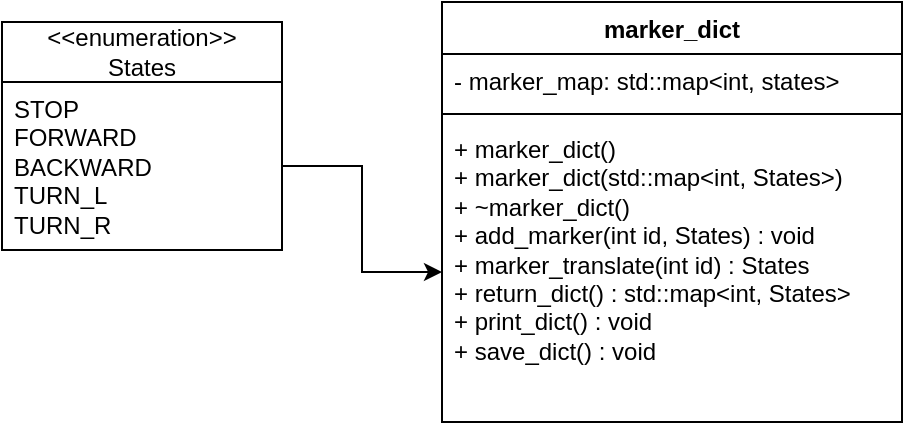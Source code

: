 <mxfile version="24.4.10" type="github">
  <diagram id="C5RBs43oDa-KdzZeNtuy" name="Page-1">
    <mxGraphModel dx="1420" dy="734" grid="1" gridSize="10" guides="1" tooltips="1" connect="1" arrows="1" fold="1" page="1" pageScale="1" pageWidth="827" pageHeight="1169" math="0" shadow="0">
      <root>
        <mxCell id="WIyWlLk6GJQsqaUBKTNV-0" />
        <mxCell id="WIyWlLk6GJQsqaUBKTNV-1" parent="WIyWlLk6GJQsqaUBKTNV-0" />
        <mxCell id="JyopJMTUg4JKFxNpWURY-8" value="marker_dict" style="swimlane;fontStyle=1;align=center;verticalAlign=top;childLayout=stackLayout;horizontal=1;startSize=26;horizontalStack=0;resizeParent=1;resizeParentMax=0;resizeLast=0;collapsible=1;marginBottom=0;whiteSpace=wrap;html=1;" parent="WIyWlLk6GJQsqaUBKTNV-1" vertex="1">
          <mxGeometry x="330" y="340" width="230" height="210" as="geometry" />
        </mxCell>
        <mxCell id="JyopJMTUg4JKFxNpWURY-9" value="- marker_map: std::map&amp;lt;int, states&amp;gt;" style="text;strokeColor=none;fillColor=none;align=left;verticalAlign=top;spacingLeft=4;spacingRight=4;overflow=hidden;rotatable=0;points=[[0,0.5],[1,0.5]];portConstraint=eastwest;whiteSpace=wrap;html=1;" parent="JyopJMTUg4JKFxNpWURY-8" vertex="1">
          <mxGeometry y="26" width="230" height="26" as="geometry" />
        </mxCell>
        <mxCell id="JyopJMTUg4JKFxNpWURY-10" value="" style="line;strokeWidth=1;fillColor=none;align=left;verticalAlign=middle;spacingTop=-1;spacingLeft=3;spacingRight=3;rotatable=0;labelPosition=right;points=[];portConstraint=eastwest;strokeColor=inherit;" parent="JyopJMTUg4JKFxNpWURY-8" vertex="1">
          <mxGeometry y="52" width="230" height="8" as="geometry" />
        </mxCell>
        <mxCell id="JyopJMTUg4JKFxNpWURY-11" value="&lt;div&gt;+ marker_dict()&lt;br&gt;&lt;/div&gt;&lt;div&gt;+ marker_dict(std::map&amp;lt;int, States&amp;gt;)&lt;/div&gt;&lt;div&gt;+ ~marker_dict()&lt;/div&gt;&lt;div&gt;+ add_marker(int id, States) : void&lt;/div&gt;&lt;div&gt;+ marker_translate(int id) : States&lt;/div&gt;&lt;div&gt;+ return_dict() : std::map&amp;lt;int, States&amp;gt; &lt;br&gt;&lt;/div&gt;&lt;div&gt;+ print_dict() : void&lt;/div&gt;&lt;div&gt;+ save_dict() : void&lt;br&gt;&lt;/div&gt;" style="text;strokeColor=none;fillColor=none;align=left;verticalAlign=top;spacingLeft=4;spacingRight=4;overflow=hidden;rotatable=0;points=[[0,0.5],[1,0.5]];portConstraint=eastwest;whiteSpace=wrap;html=1;" parent="JyopJMTUg4JKFxNpWURY-8" vertex="1">
          <mxGeometry y="60" width="230" height="150" as="geometry" />
        </mxCell>
        <mxCell id="JyopJMTUg4JKFxNpWURY-12" value="&lt;div&gt;&amp;lt;&amp;lt;enumeration&amp;gt;&amp;gt;&lt;/div&gt;&lt;div&gt;States&lt;br&gt;&lt;/div&gt;" style="swimlane;fontStyle=0;childLayout=stackLayout;horizontal=1;startSize=30;fillColor=none;horizontalStack=0;resizeParent=1;resizeParentMax=0;resizeLast=0;collapsible=1;marginBottom=0;whiteSpace=wrap;html=1;" parent="WIyWlLk6GJQsqaUBKTNV-1" vertex="1">
          <mxGeometry x="110" y="350" width="140" height="114" as="geometry" />
        </mxCell>
        <mxCell id="JyopJMTUg4JKFxNpWURY-13" value="&lt;div&gt;STOP&lt;/div&gt;&lt;div&gt;FORWARD&lt;/div&gt;&lt;div&gt;BACKWARD&lt;/div&gt;&lt;div&gt;TURN_L&lt;/div&gt;&lt;div&gt;TURN_R&lt;br&gt;&lt;/div&gt;" style="text;strokeColor=none;fillColor=none;align=left;verticalAlign=top;spacingLeft=4;spacingRight=4;overflow=hidden;rotatable=0;points=[[0,0.5],[1,0.5]];portConstraint=eastwest;whiteSpace=wrap;html=1;" parent="JyopJMTUg4JKFxNpWURY-12" vertex="1">
          <mxGeometry y="30" width="140" height="84" as="geometry" />
        </mxCell>
        <mxCell id="JyopJMTUg4JKFxNpWURY-16" value="" style="edgeStyle=orthogonalEdgeStyle;rounded=0;orthogonalLoop=1;jettySize=auto;html=1;" parent="WIyWlLk6GJQsqaUBKTNV-1" source="JyopJMTUg4JKFxNpWURY-13" target="JyopJMTUg4JKFxNpWURY-11" edge="1">
          <mxGeometry relative="1" as="geometry" />
        </mxCell>
      </root>
    </mxGraphModel>
  </diagram>
</mxfile>
